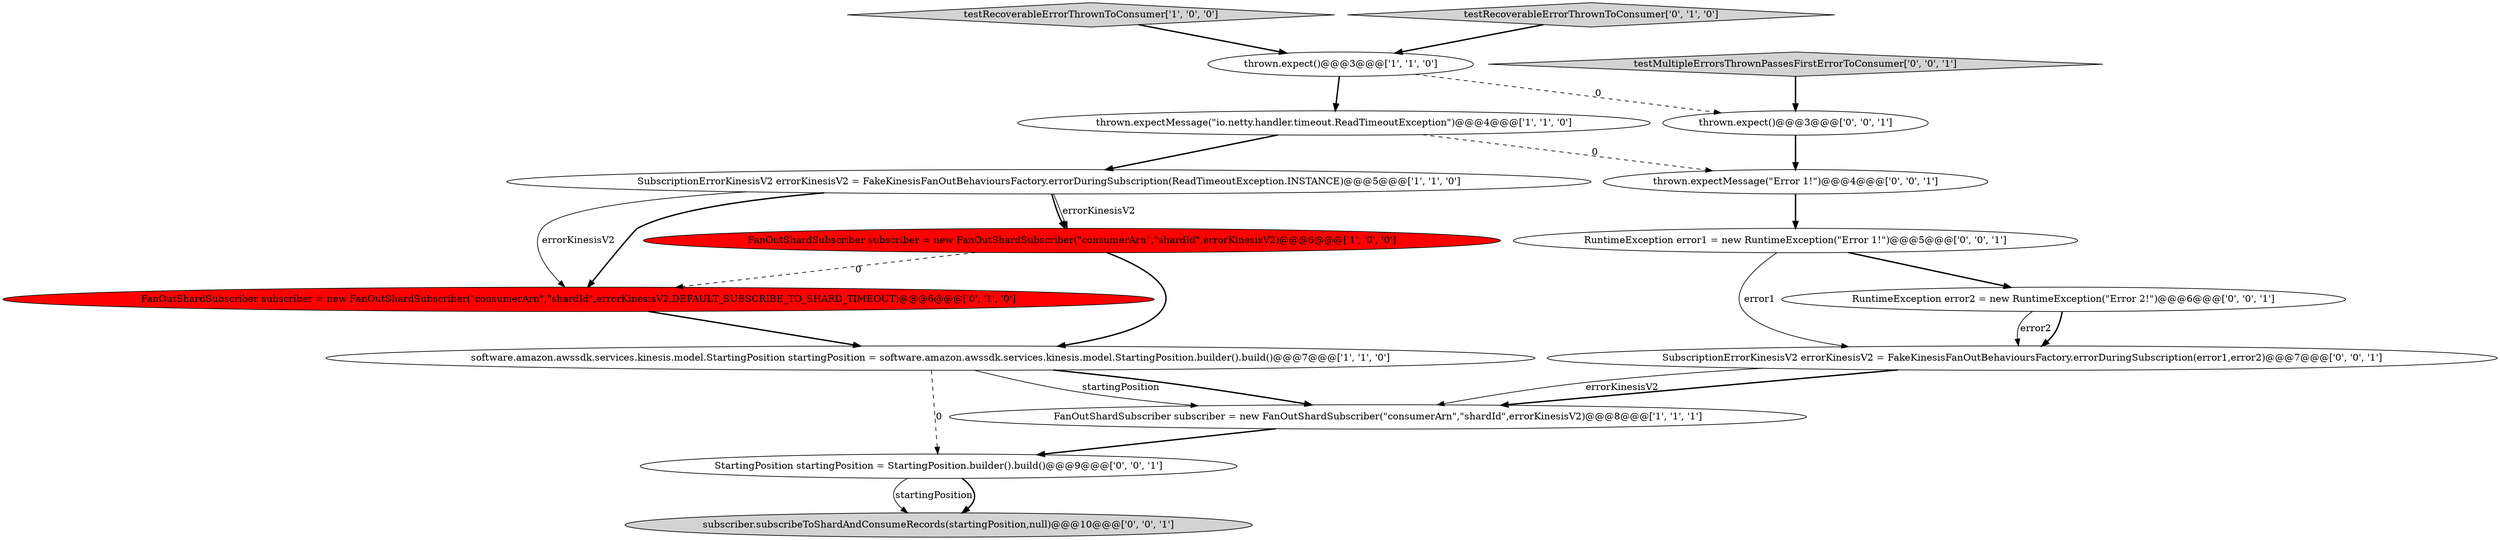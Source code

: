 digraph {
5 [style = filled, label = "testRecoverableErrorThrownToConsumer['1', '0', '0']", fillcolor = lightgray, shape = diamond image = "AAA0AAABBB1BBB"];
16 [style = filled, label = "subscriber.subscribeToShardAndConsumeRecords(startingPosition,null)@@@10@@@['0', '0', '1']", fillcolor = lightgray, shape = ellipse image = "AAA0AAABBB3BBB"];
1 [style = filled, label = "software.amazon.awssdk.services.kinesis.model.StartingPosition startingPosition = software.amazon.awssdk.services.kinesis.model.StartingPosition.builder().build()@@@7@@@['1', '1', '0']", fillcolor = white, shape = ellipse image = "AAA0AAABBB1BBB"];
3 [style = filled, label = "FanOutShardSubscriber subscriber = new FanOutShardSubscriber(\"consumerArn\",\"shardId\",errorKinesisV2)@@@8@@@['1', '1', '1']", fillcolor = white, shape = ellipse image = "AAA0AAABBB1BBB"];
8 [style = filled, label = "testRecoverableErrorThrownToConsumer['0', '1', '0']", fillcolor = lightgray, shape = diamond image = "AAA0AAABBB2BBB"];
10 [style = filled, label = "RuntimeException error2 = new RuntimeException(\"Error 2!\")@@@6@@@['0', '0', '1']", fillcolor = white, shape = ellipse image = "AAA0AAABBB3BBB"];
12 [style = filled, label = "StartingPosition startingPosition = StartingPosition.builder().build()@@@9@@@['0', '0', '1']", fillcolor = white, shape = ellipse image = "AAA0AAABBB3BBB"];
6 [style = filled, label = "thrown.expectMessage(\"io.netty.handler.timeout.ReadTimeoutException\")@@@4@@@['1', '1', '0']", fillcolor = white, shape = ellipse image = "AAA0AAABBB1BBB"];
7 [style = filled, label = "FanOutShardSubscriber subscriber = new FanOutShardSubscriber(\"consumerArn\",\"shardId\",errorKinesisV2,DEFAULT_SUBSCRIBE_TO_SHARD_TIMEOUT)@@@6@@@['0', '1', '0']", fillcolor = red, shape = ellipse image = "AAA1AAABBB2BBB"];
4 [style = filled, label = "SubscriptionErrorKinesisV2 errorKinesisV2 = FakeKinesisFanOutBehavioursFactory.errorDuringSubscription(ReadTimeoutException.INSTANCE)@@@5@@@['1', '1', '0']", fillcolor = white, shape = ellipse image = "AAA0AAABBB1BBB"];
9 [style = filled, label = "thrown.expectMessage(\"Error 1!\")@@@4@@@['0', '0', '1']", fillcolor = white, shape = ellipse image = "AAA0AAABBB3BBB"];
15 [style = filled, label = "thrown.expect()@@@3@@@['0', '0', '1']", fillcolor = white, shape = ellipse image = "AAA0AAABBB3BBB"];
14 [style = filled, label = "SubscriptionErrorKinesisV2 errorKinesisV2 = FakeKinesisFanOutBehavioursFactory.errorDuringSubscription(error1,error2)@@@7@@@['0', '0', '1']", fillcolor = white, shape = ellipse image = "AAA0AAABBB3BBB"];
0 [style = filled, label = "FanOutShardSubscriber subscriber = new FanOutShardSubscriber(\"consumerArn\",\"shardId\",errorKinesisV2)@@@6@@@['1', '0', '0']", fillcolor = red, shape = ellipse image = "AAA1AAABBB1BBB"];
2 [style = filled, label = "thrown.expect()@@@3@@@['1', '1', '0']", fillcolor = white, shape = ellipse image = "AAA0AAABBB1BBB"];
13 [style = filled, label = "RuntimeException error1 = new RuntimeException(\"Error 1!\")@@@5@@@['0', '0', '1']", fillcolor = white, shape = ellipse image = "AAA0AAABBB3BBB"];
11 [style = filled, label = "testMultipleErrorsThrownPassesFirstErrorToConsumer['0', '0', '1']", fillcolor = lightgray, shape = diamond image = "AAA0AAABBB3BBB"];
13->10 [style = bold, label=""];
14->3 [style = bold, label=""];
4->7 [style = solid, label="errorKinesisV2"];
12->16 [style = solid, label="startingPosition"];
7->1 [style = bold, label=""];
10->14 [style = bold, label=""];
2->6 [style = bold, label=""];
6->9 [style = dashed, label="0"];
1->3 [style = bold, label=""];
4->0 [style = solid, label="errorKinesisV2"];
12->16 [style = bold, label=""];
3->12 [style = bold, label=""];
10->14 [style = solid, label="error2"];
4->7 [style = bold, label=""];
11->15 [style = bold, label=""];
4->0 [style = bold, label=""];
2->15 [style = dashed, label="0"];
13->14 [style = solid, label="error1"];
1->12 [style = dashed, label="0"];
6->4 [style = bold, label=""];
5->2 [style = bold, label=""];
8->2 [style = bold, label=""];
15->9 [style = bold, label=""];
0->1 [style = bold, label=""];
1->3 [style = solid, label="startingPosition"];
14->3 [style = solid, label="errorKinesisV2"];
0->7 [style = dashed, label="0"];
9->13 [style = bold, label=""];
}

